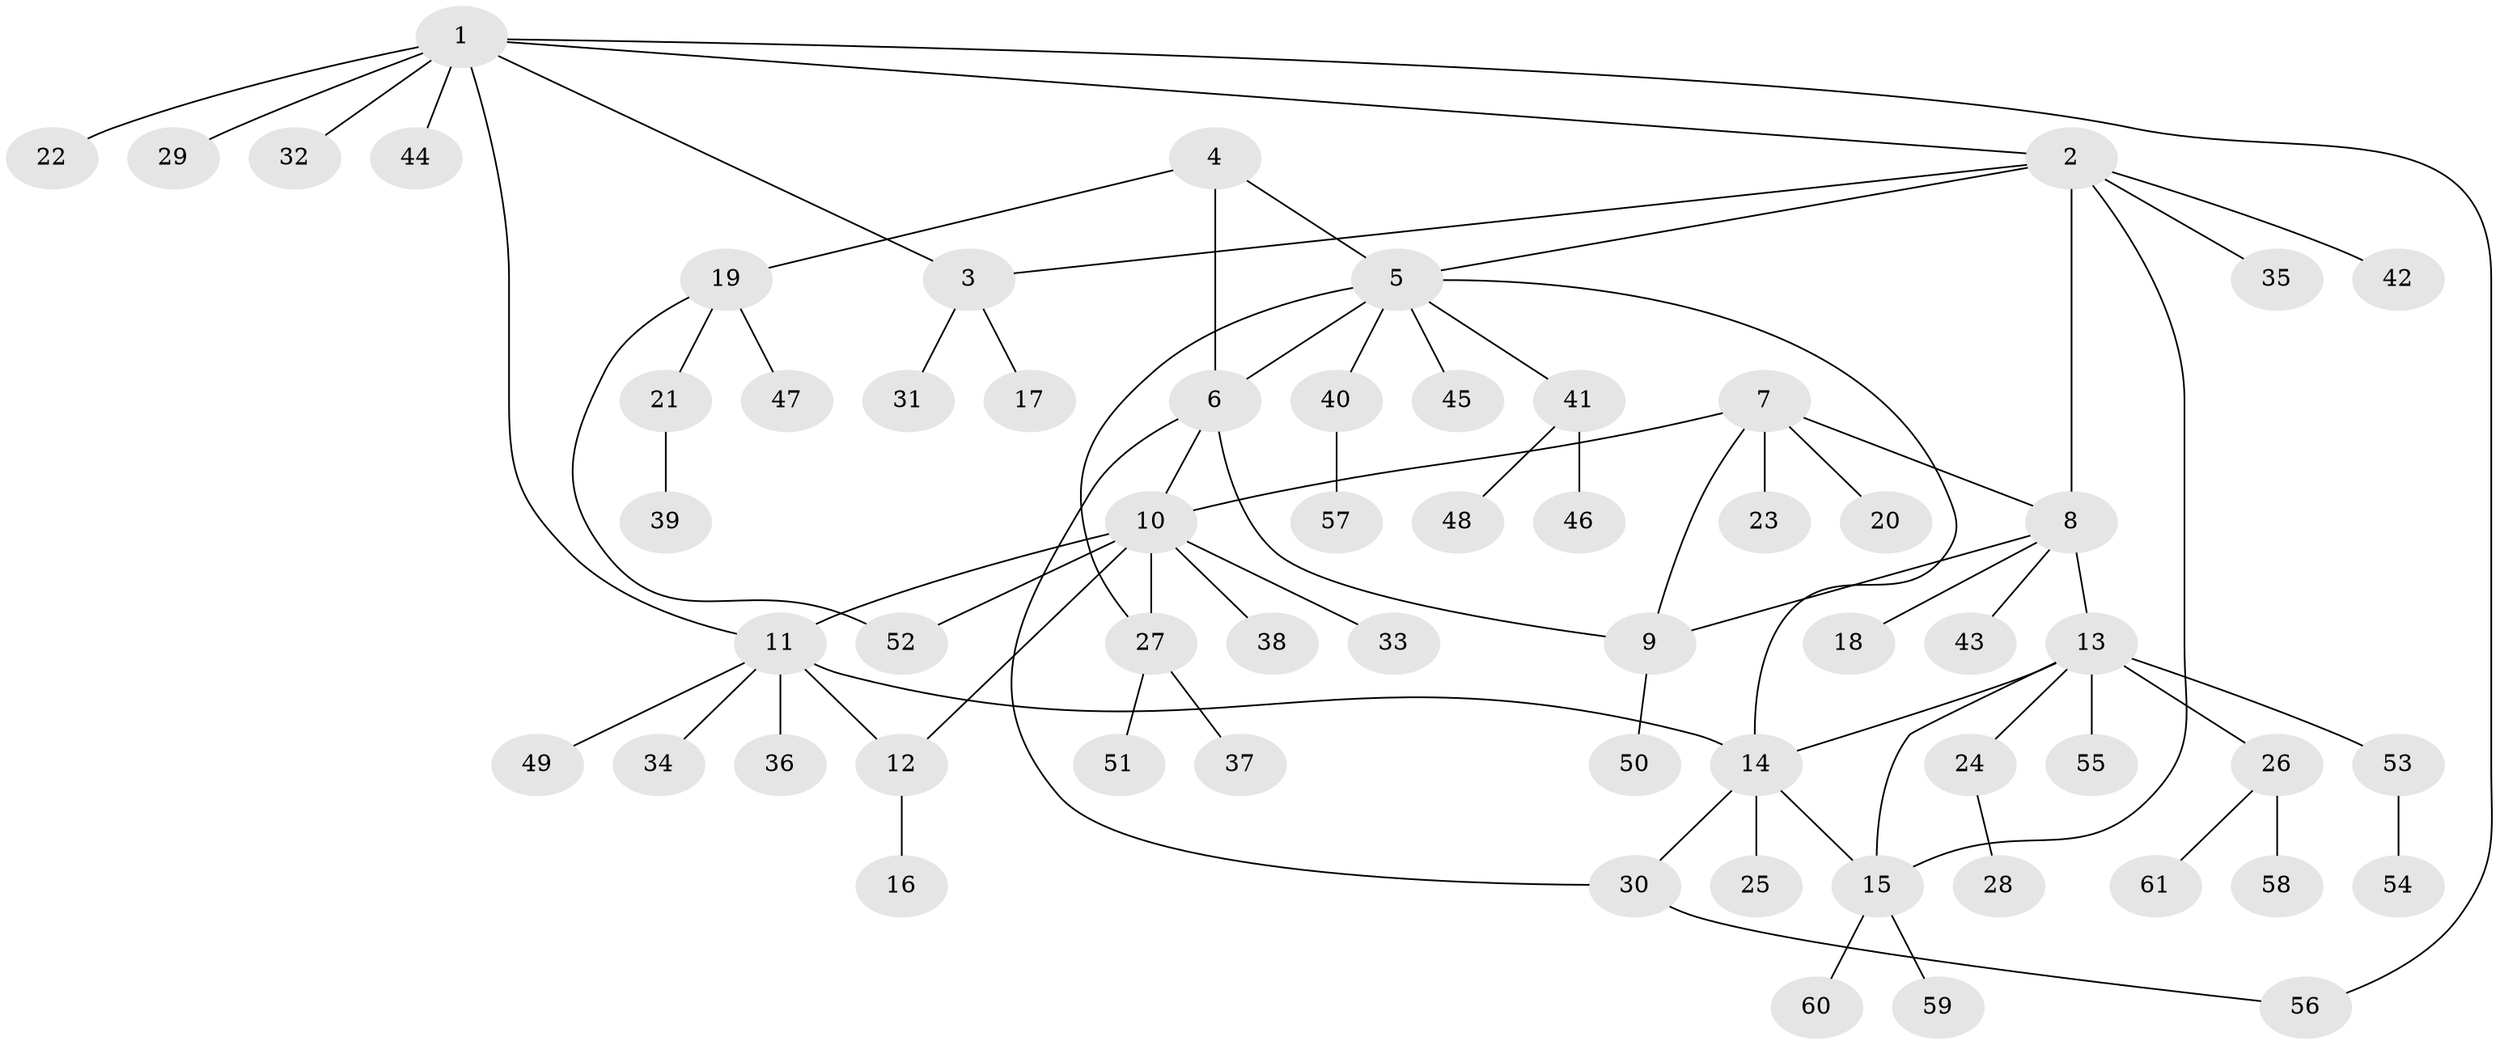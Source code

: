 // coarse degree distribution, {7: 0.047619047619047616, 6: 0.023809523809523808, 3: 0.09523809523809523, 5: 0.047619047619047616, 8: 0.023809523809523808, 4: 0.047619047619047616, 10: 0.023809523809523808, 11: 0.023809523809523808, 2: 0.07142857142857142, 1: 0.5952380952380952}
// Generated by graph-tools (version 1.1) at 2025/24/03/03/25 07:24:13]
// undirected, 61 vertices, 75 edges
graph export_dot {
graph [start="1"]
  node [color=gray90,style=filled];
  1;
  2;
  3;
  4;
  5;
  6;
  7;
  8;
  9;
  10;
  11;
  12;
  13;
  14;
  15;
  16;
  17;
  18;
  19;
  20;
  21;
  22;
  23;
  24;
  25;
  26;
  27;
  28;
  29;
  30;
  31;
  32;
  33;
  34;
  35;
  36;
  37;
  38;
  39;
  40;
  41;
  42;
  43;
  44;
  45;
  46;
  47;
  48;
  49;
  50;
  51;
  52;
  53;
  54;
  55;
  56;
  57;
  58;
  59;
  60;
  61;
  1 -- 2;
  1 -- 3;
  1 -- 11;
  1 -- 22;
  1 -- 29;
  1 -- 32;
  1 -- 44;
  1 -- 56;
  2 -- 3;
  2 -- 5;
  2 -- 8;
  2 -- 15;
  2 -- 35;
  2 -- 42;
  3 -- 17;
  3 -- 31;
  4 -- 5;
  4 -- 6;
  4 -- 19;
  5 -- 6;
  5 -- 14;
  5 -- 27;
  5 -- 40;
  5 -- 41;
  5 -- 45;
  6 -- 9;
  6 -- 10;
  6 -- 30;
  7 -- 8;
  7 -- 9;
  7 -- 10;
  7 -- 20;
  7 -- 23;
  8 -- 9;
  8 -- 13;
  8 -- 18;
  8 -- 43;
  9 -- 50;
  10 -- 11;
  10 -- 12;
  10 -- 27;
  10 -- 33;
  10 -- 38;
  10 -- 52;
  11 -- 12;
  11 -- 14;
  11 -- 34;
  11 -- 36;
  11 -- 49;
  12 -- 16;
  13 -- 14;
  13 -- 15;
  13 -- 24;
  13 -- 26;
  13 -- 53;
  13 -- 55;
  14 -- 15;
  14 -- 25;
  14 -- 30;
  15 -- 59;
  15 -- 60;
  19 -- 21;
  19 -- 47;
  19 -- 52;
  21 -- 39;
  24 -- 28;
  26 -- 58;
  26 -- 61;
  27 -- 37;
  27 -- 51;
  30 -- 56;
  40 -- 57;
  41 -- 46;
  41 -- 48;
  53 -- 54;
}

